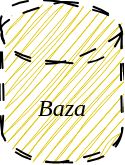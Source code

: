 <mxfile>
    <diagram id="JTHo6oqhydovvSjrO-MU" name="Page-1">
        <mxGraphModel dx="1130" dy="423" grid="0" gridSize="1" guides="1" tooltips="1" connect="1" arrows="1" fold="1" page="1" pageScale="1" pageWidth="850" pageHeight="1100" background="#ffffff" math="0" shadow="0">
            <root>
                <mxCell id="0"/>
                <mxCell id="1" parent="0"/>
                <mxCell id="2" value="&lt;p&gt;&lt;font face=&quot;Lucida Console&quot;&gt;&lt;i&gt;Baza&lt;/i&gt;&lt;/font&gt;&lt;/p&gt;" style="shape=cylinder3;whiteSpace=wrap;html=1;boundedLbl=1;backgroundOutline=1;size=15;fillColor=#e3c800;fontColor=#000000;strokeColor=#000000;rounded=0;sketch=1;curveFitting=1;jiggle=2;fillStyle=auto;gradientColor=none;gradientDirection=radial;dashed=1;dashPattern=8 8;shadow=0;" parent="1" vertex="1">
                    <mxGeometry x="219" y="420" width="60" height="80" as="geometry"/>
                </mxCell>
            </root>
        </mxGraphModel>
    </diagram>
</mxfile>